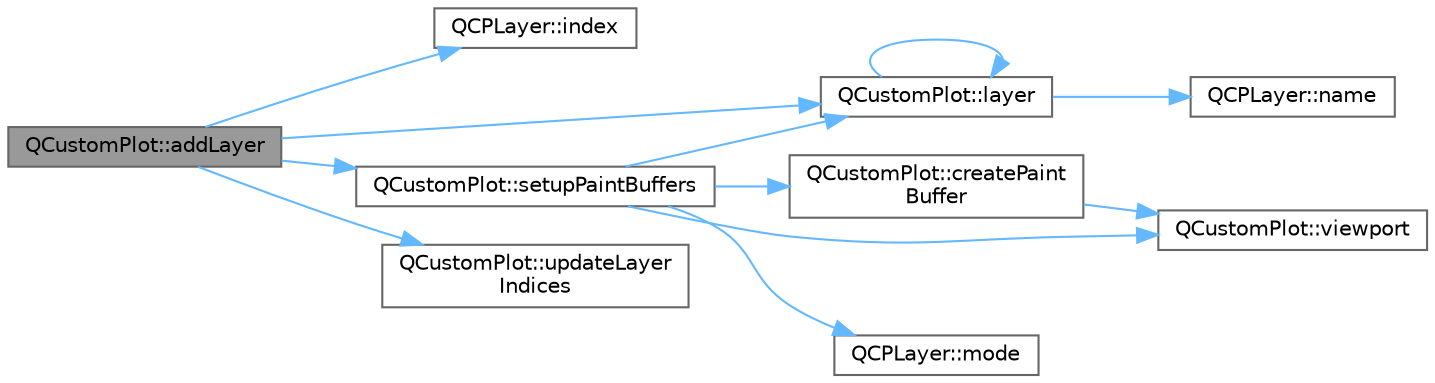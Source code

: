 digraph "QCustomPlot::addLayer"
{
 // LATEX_PDF_SIZE
  bgcolor="transparent";
  edge [fontname=Helvetica,fontsize=10,labelfontname=Helvetica,labelfontsize=10];
  node [fontname=Helvetica,fontsize=10,shape=box,height=0.2,width=0.4];
  rankdir="LR";
  Node1 [label="QCustomPlot::addLayer",height=0.2,width=0.4,color="gray40", fillcolor="grey60", style="filled", fontcolor="black",tooltip=" "];
  Node1 -> Node2 [color="steelblue1",style="solid"];
  Node2 [label="QCPLayer::index",height=0.2,width=0.4,color="grey40", fillcolor="white", style="filled",URL="$class_q_c_p_layer.html#ad322905c4700dcc7ceba63e011c730d2",tooltip=" "];
  Node1 -> Node3 [color="steelblue1",style="solid"];
  Node3 [label="QCustomPlot::layer",height=0.2,width=0.4,color="grey40", fillcolor="white", style="filled",URL="$class_q_custom_plot.html#a0a96244e7773b242ef23c32b7bdfb159",tooltip=" "];
  Node3 -> Node3 [color="steelblue1",style="solid"];
  Node3 -> Node4 [color="steelblue1",style="solid"];
  Node4 [label="QCPLayer::name",height=0.2,width=0.4,color="grey40", fillcolor="white", style="filled",URL="$class_q_c_p_layer.html#a37806f662b50b588fb1029a14fc5ef50",tooltip=" "];
  Node1 -> Node5 [color="steelblue1",style="solid"];
  Node5 [label="QCustomPlot::setupPaintBuffers",height=0.2,width=0.4,color="grey40", fillcolor="white", style="filled",URL="$class_q_custom_plot.html#a2685341f7242c3882f4cc5e379308d71",tooltip=" "];
  Node5 -> Node6 [color="steelblue1",style="solid"];
  Node6 [label="QCustomPlot::createPaint\lBuffer",height=0.2,width=0.4,color="grey40", fillcolor="white", style="filled",URL="$class_q_custom_plot.html#a943b57596a1adf7f0e75c3b50e407ae6",tooltip=" "];
  Node6 -> Node7 [color="steelblue1",style="solid"];
  Node7 [label="QCustomPlot::viewport",height=0.2,width=0.4,color="grey40", fillcolor="white", style="filled",URL="$class_q_custom_plot.html#a19842409b18f556b256d05e97fffc670",tooltip=" "];
  Node5 -> Node3 [color="steelblue1",style="solid"];
  Node5 -> Node8 [color="steelblue1",style="solid"];
  Node8 [label="QCPLayer::mode",height=0.2,width=0.4,color="grey40", fillcolor="white", style="filled",URL="$class_q_c_p_layer.html#a44ae50b011b19f3dd46a38d8e2e2c1b6",tooltip=" "];
  Node5 -> Node7 [color="steelblue1",style="solid"];
  Node1 -> Node9 [color="steelblue1",style="solid"];
  Node9 [label="QCustomPlot::updateLayer\lIndices",height=0.2,width=0.4,color="grey40", fillcolor="white", style="filled",URL="$class_q_custom_plot.html#a7f1ca67a66d37b6d260a0b93de08f3bd",tooltip=" "];
}
